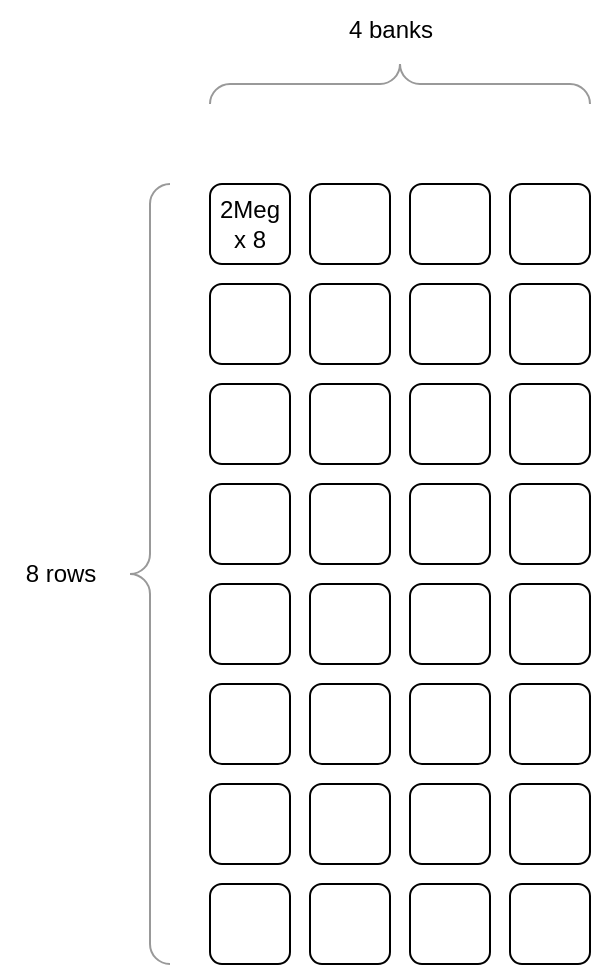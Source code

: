 <mxfile version="21.3.7" type="device">
  <diagram name="Page-1" id="x5dl8jMQmT85ATINlh2M">
    <mxGraphModel dx="1434" dy="975" grid="1" gridSize="10" guides="1" tooltips="1" connect="1" arrows="1" fold="1" page="1" pageScale="1" pageWidth="1169" pageHeight="827" math="0" shadow="0">
      <root>
        <mxCell id="0" />
        <mxCell id="1" parent="0" />
        <mxCell id="mp0lWMER0TkYlhdWS5gS-2" value="2Meg x 8" style="rounded=1;whiteSpace=wrap;html=1;" parent="1" vertex="1">
          <mxGeometry x="200" y="120" width="40" height="40" as="geometry" />
        </mxCell>
        <mxCell id="mp0lWMER0TkYlhdWS5gS-53" value="" style="rounded=1;whiteSpace=wrap;html=1;" parent="1" vertex="1">
          <mxGeometry x="250" y="120" width="40" height="40" as="geometry" />
        </mxCell>
        <mxCell id="mp0lWMER0TkYlhdWS5gS-54" value="" style="rounded=1;whiteSpace=wrap;html=1;" parent="1" vertex="1">
          <mxGeometry x="300" y="120" width="40" height="40" as="geometry" />
        </mxCell>
        <mxCell id="mp0lWMER0TkYlhdWS5gS-55" value="" style="rounded=1;whiteSpace=wrap;html=1;" parent="1" vertex="1">
          <mxGeometry x="350" y="120" width="40" height="40" as="geometry" />
        </mxCell>
        <mxCell id="mp0lWMER0TkYlhdWS5gS-56" value="" style="rounded=1;whiteSpace=wrap;html=1;" parent="1" vertex="1">
          <mxGeometry x="200" y="170" width="40" height="40" as="geometry" />
        </mxCell>
        <mxCell id="mp0lWMER0TkYlhdWS5gS-57" value="" style="rounded=1;whiteSpace=wrap;html=1;" parent="1" vertex="1">
          <mxGeometry x="250" y="170" width="40" height="40" as="geometry" />
        </mxCell>
        <mxCell id="mp0lWMER0TkYlhdWS5gS-58" value="" style="rounded=1;whiteSpace=wrap;html=1;" parent="1" vertex="1">
          <mxGeometry x="300" y="170" width="40" height="40" as="geometry" />
        </mxCell>
        <mxCell id="mp0lWMER0TkYlhdWS5gS-59" value="" style="rounded=1;whiteSpace=wrap;html=1;" parent="1" vertex="1">
          <mxGeometry x="350" y="170" width="40" height="40" as="geometry" />
        </mxCell>
        <mxCell id="mp0lWMER0TkYlhdWS5gS-60" value="" style="rounded=1;whiteSpace=wrap;html=1;" parent="1" vertex="1">
          <mxGeometry x="200" y="220" width="40" height="40" as="geometry" />
        </mxCell>
        <mxCell id="mp0lWMER0TkYlhdWS5gS-61" value="" style="rounded=1;whiteSpace=wrap;html=1;" parent="1" vertex="1">
          <mxGeometry x="250" y="220" width="40" height="40" as="geometry" />
        </mxCell>
        <mxCell id="mp0lWMER0TkYlhdWS5gS-62" value="" style="rounded=1;whiteSpace=wrap;html=1;" parent="1" vertex="1">
          <mxGeometry x="300" y="220" width="40" height="40" as="geometry" />
        </mxCell>
        <mxCell id="mp0lWMER0TkYlhdWS5gS-63" value="" style="rounded=1;whiteSpace=wrap;html=1;" parent="1" vertex="1">
          <mxGeometry x="350" y="220" width="40" height="40" as="geometry" />
        </mxCell>
        <mxCell id="mp0lWMER0TkYlhdWS5gS-64" value="" style="rounded=1;whiteSpace=wrap;html=1;" parent="1" vertex="1">
          <mxGeometry x="200" y="270" width="40" height="40" as="geometry" />
        </mxCell>
        <mxCell id="mp0lWMER0TkYlhdWS5gS-65" value="" style="rounded=1;whiteSpace=wrap;html=1;" parent="1" vertex="1">
          <mxGeometry x="250" y="270" width="40" height="40" as="geometry" />
        </mxCell>
        <mxCell id="mp0lWMER0TkYlhdWS5gS-66" value="" style="rounded=1;whiteSpace=wrap;html=1;" parent="1" vertex="1">
          <mxGeometry x="300" y="270" width="40" height="40" as="geometry" />
        </mxCell>
        <mxCell id="mp0lWMER0TkYlhdWS5gS-67" value="" style="rounded=1;whiteSpace=wrap;html=1;" parent="1" vertex="1">
          <mxGeometry x="350" y="270" width="40" height="40" as="geometry" />
        </mxCell>
        <mxCell id="mp0lWMER0TkYlhdWS5gS-68" value="" style="rounded=1;whiteSpace=wrap;html=1;" parent="1" vertex="1">
          <mxGeometry x="200" y="320" width="40" height="40" as="geometry" />
        </mxCell>
        <mxCell id="mp0lWMER0TkYlhdWS5gS-69" value="" style="rounded=1;whiteSpace=wrap;html=1;" parent="1" vertex="1">
          <mxGeometry x="250" y="320" width="40" height="40" as="geometry" />
        </mxCell>
        <mxCell id="mp0lWMER0TkYlhdWS5gS-70" value="" style="rounded=1;whiteSpace=wrap;html=1;" parent="1" vertex="1">
          <mxGeometry x="300" y="320" width="40" height="40" as="geometry" />
        </mxCell>
        <mxCell id="mp0lWMER0TkYlhdWS5gS-71" value="" style="rounded=1;whiteSpace=wrap;html=1;" parent="1" vertex="1">
          <mxGeometry x="350" y="320" width="40" height="40" as="geometry" />
        </mxCell>
        <mxCell id="mp0lWMER0TkYlhdWS5gS-72" value="" style="rounded=1;whiteSpace=wrap;html=1;" parent="1" vertex="1">
          <mxGeometry x="200" y="370" width="40" height="40" as="geometry" />
        </mxCell>
        <mxCell id="mp0lWMER0TkYlhdWS5gS-73" value="" style="rounded=1;whiteSpace=wrap;html=1;" parent="1" vertex="1">
          <mxGeometry x="250" y="370" width="40" height="40" as="geometry" />
        </mxCell>
        <mxCell id="mp0lWMER0TkYlhdWS5gS-74" value="" style="rounded=1;whiteSpace=wrap;html=1;" parent="1" vertex="1">
          <mxGeometry x="300" y="370" width="40" height="40" as="geometry" />
        </mxCell>
        <mxCell id="mp0lWMER0TkYlhdWS5gS-75" value="" style="rounded=1;whiteSpace=wrap;html=1;" parent="1" vertex="1">
          <mxGeometry x="350" y="370" width="40" height="40" as="geometry" />
        </mxCell>
        <mxCell id="mp0lWMER0TkYlhdWS5gS-76" value="" style="rounded=1;whiteSpace=wrap;html=1;" parent="1" vertex="1">
          <mxGeometry x="200" y="420" width="40" height="40" as="geometry" />
        </mxCell>
        <mxCell id="mp0lWMER0TkYlhdWS5gS-77" value="" style="rounded=1;whiteSpace=wrap;html=1;" parent="1" vertex="1">
          <mxGeometry x="250" y="420" width="40" height="40" as="geometry" />
        </mxCell>
        <mxCell id="mp0lWMER0TkYlhdWS5gS-78" value="" style="rounded=1;whiteSpace=wrap;html=1;" parent="1" vertex="1">
          <mxGeometry x="300" y="420" width="40" height="40" as="geometry" />
        </mxCell>
        <mxCell id="mp0lWMER0TkYlhdWS5gS-79" value="" style="rounded=1;whiteSpace=wrap;html=1;" parent="1" vertex="1">
          <mxGeometry x="350" y="420" width="40" height="40" as="geometry" />
        </mxCell>
        <mxCell id="mp0lWMER0TkYlhdWS5gS-80" value="" style="rounded=1;whiteSpace=wrap;html=1;" parent="1" vertex="1">
          <mxGeometry x="200" y="470" width="40" height="40" as="geometry" />
        </mxCell>
        <mxCell id="mp0lWMER0TkYlhdWS5gS-81" value="" style="rounded=1;whiteSpace=wrap;html=1;" parent="1" vertex="1">
          <mxGeometry x="250" y="470" width="40" height="40" as="geometry" />
        </mxCell>
        <mxCell id="mp0lWMER0TkYlhdWS5gS-82" value="" style="rounded=1;whiteSpace=wrap;html=1;" parent="1" vertex="1">
          <mxGeometry x="300" y="470" width="40" height="40" as="geometry" />
        </mxCell>
        <mxCell id="mp0lWMER0TkYlhdWS5gS-83" value="" style="rounded=1;whiteSpace=wrap;html=1;" parent="1" vertex="1">
          <mxGeometry x="350" y="470" width="40" height="40" as="geometry" />
        </mxCell>
        <mxCell id="mp0lWMER0TkYlhdWS5gS-100" value="" style="verticalLabelPosition=bottom;shadow=0;dashed=0;align=center;html=1;verticalAlign=top;strokeWidth=1;shape=mxgraph.mockup.markup.curlyBrace;whiteSpace=wrap;strokeColor=#999999;" parent="1" vertex="1">
          <mxGeometry x="200" y="60" width="190" height="20" as="geometry" />
        </mxCell>
        <mxCell id="mp0lWMER0TkYlhdWS5gS-101" value="4 banks" style="text;html=1;align=center;verticalAlign=middle;resizable=0;points=[];autosize=1;strokeColor=none;fillColor=none;" parent="1" vertex="1">
          <mxGeometry x="255" y="28" width="70" height="30" as="geometry" />
        </mxCell>
        <mxCell id="mp0lWMER0TkYlhdWS5gS-102" value="" style="labelPosition=right;align=left;strokeWidth=1;shape=mxgraph.mockup.markup.curlyBrace;html=1;shadow=0;dashed=0;strokeColor=#999999;direction=north;" parent="1" vertex="1">
          <mxGeometry x="160" y="120" width="20" height="390" as="geometry" />
        </mxCell>
        <mxCell id="mp0lWMER0TkYlhdWS5gS-103" value="8 rows" style="text;html=1;align=center;verticalAlign=middle;resizable=0;points=[];autosize=1;strokeColor=none;fillColor=none;" parent="1" vertex="1">
          <mxGeometry x="95" y="300" width="60" height="30" as="geometry" />
        </mxCell>
      </root>
    </mxGraphModel>
  </diagram>
</mxfile>

